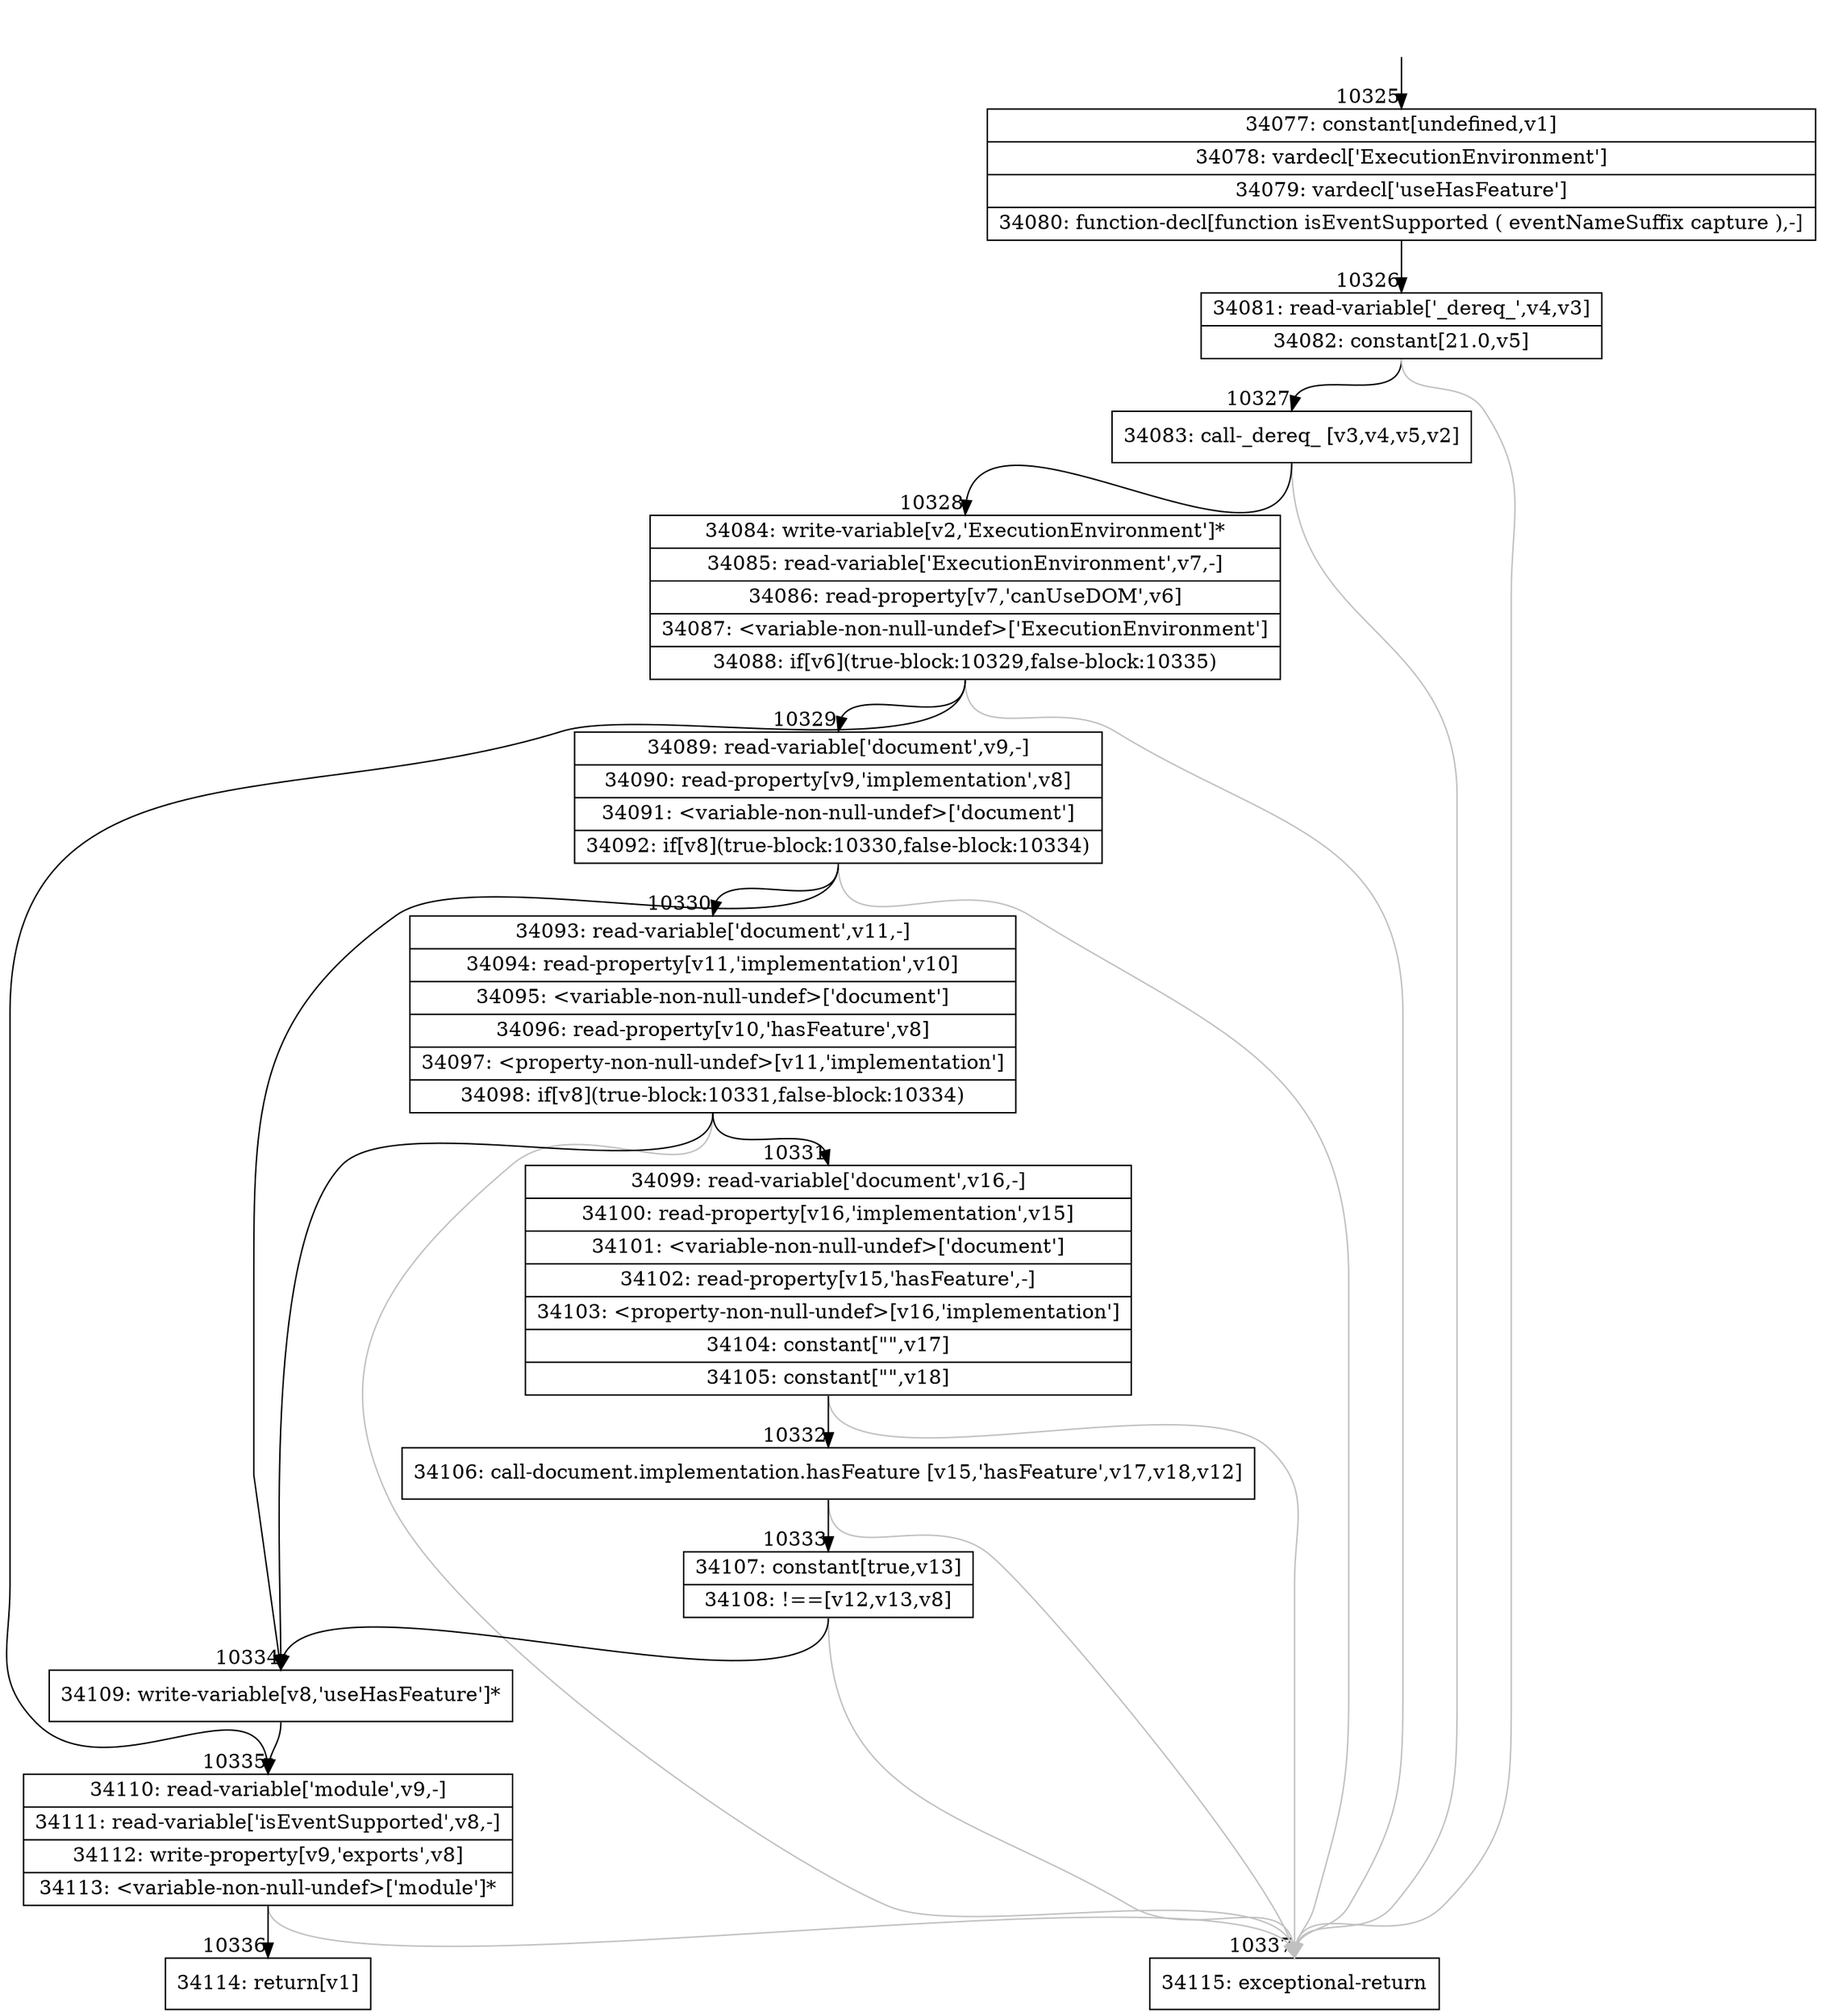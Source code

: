 digraph {
rankdir="TD"
BB_entry773[shape=none,label=""];
BB_entry773 -> BB10325 [tailport=s, headport=n, headlabel="    10325"]
BB10325 [shape=record label="{34077: constant[undefined,v1]|34078: vardecl['ExecutionEnvironment']|34079: vardecl['useHasFeature']|34080: function-decl[function isEventSupported ( eventNameSuffix capture ),-]}" ] 
BB10325 -> BB10326 [tailport=s, headport=n, headlabel="      10326"]
BB10326 [shape=record label="{34081: read-variable['_dereq_',v4,v3]|34082: constant[21.0,v5]}" ] 
BB10326 -> BB10327 [tailport=s, headport=n, headlabel="      10327"]
BB10326 -> BB10337 [tailport=s, headport=n, color=gray, headlabel="      10337"]
BB10327 [shape=record label="{34083: call-_dereq_ [v3,v4,v5,v2]}" ] 
BB10327 -> BB10328 [tailport=s, headport=n, headlabel="      10328"]
BB10327 -> BB10337 [tailport=s, headport=n, color=gray]
BB10328 [shape=record label="{34084: write-variable[v2,'ExecutionEnvironment']*|34085: read-variable['ExecutionEnvironment',v7,-]|34086: read-property[v7,'canUseDOM',v6]|34087: \<variable-non-null-undef\>['ExecutionEnvironment']|34088: if[v6](true-block:10329,false-block:10335)}" ] 
BB10328 -> BB10329 [tailport=s, headport=n, headlabel="      10329"]
BB10328 -> BB10335 [tailport=s, headport=n, headlabel="      10335"]
BB10328 -> BB10337 [tailport=s, headport=n, color=gray]
BB10329 [shape=record label="{34089: read-variable['document',v9,-]|34090: read-property[v9,'implementation',v8]|34091: \<variable-non-null-undef\>['document']|34092: if[v8](true-block:10330,false-block:10334)}" ] 
BB10329 -> BB10334 [tailport=s, headport=n, headlabel="      10334"]
BB10329 -> BB10330 [tailport=s, headport=n, headlabel="      10330"]
BB10329 -> BB10337 [tailport=s, headport=n, color=gray]
BB10330 [shape=record label="{34093: read-variable['document',v11,-]|34094: read-property[v11,'implementation',v10]|34095: \<variable-non-null-undef\>['document']|34096: read-property[v10,'hasFeature',v8]|34097: \<property-non-null-undef\>[v11,'implementation']|34098: if[v8](true-block:10331,false-block:10334)}" ] 
BB10330 -> BB10334 [tailport=s, headport=n]
BB10330 -> BB10331 [tailport=s, headport=n, headlabel="      10331"]
BB10330 -> BB10337 [tailport=s, headport=n, color=gray]
BB10331 [shape=record label="{34099: read-variable['document',v16,-]|34100: read-property[v16,'implementation',v15]|34101: \<variable-non-null-undef\>['document']|34102: read-property[v15,'hasFeature',-]|34103: \<property-non-null-undef\>[v16,'implementation']|34104: constant[\"\",v17]|34105: constant[\"\",v18]}" ] 
BB10331 -> BB10332 [tailport=s, headport=n, headlabel="      10332"]
BB10331 -> BB10337 [tailport=s, headport=n, color=gray]
BB10332 [shape=record label="{34106: call-document.implementation.hasFeature [v15,'hasFeature',v17,v18,v12]}" ] 
BB10332 -> BB10333 [tailport=s, headport=n, headlabel="      10333"]
BB10332 -> BB10337 [tailport=s, headport=n, color=gray]
BB10333 [shape=record label="{34107: constant[true,v13]|34108: !==[v12,v13,v8]}" ] 
BB10333 -> BB10334 [tailport=s, headport=n]
BB10333 -> BB10337 [tailport=s, headport=n, color=gray]
BB10334 [shape=record label="{34109: write-variable[v8,'useHasFeature']*}" ] 
BB10334 -> BB10335 [tailport=s, headport=n]
BB10335 [shape=record label="{34110: read-variable['module',v9,-]|34111: read-variable['isEventSupported',v8,-]|34112: write-property[v9,'exports',v8]|34113: \<variable-non-null-undef\>['module']*}" ] 
BB10335 -> BB10336 [tailport=s, headport=n, headlabel="      10336"]
BB10335 -> BB10337 [tailport=s, headport=n, color=gray]
BB10336 [shape=record label="{34114: return[v1]}" ] 
BB10337 [shape=record label="{34115: exceptional-return}" ] 
//#$~ 18548
}
